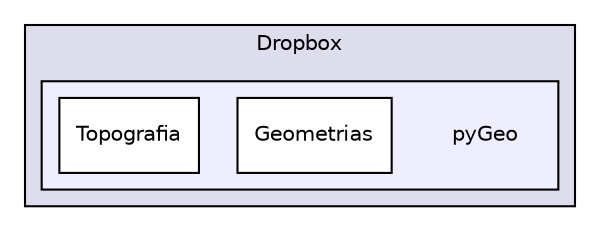 digraph "/home/toni/Dropbox/pyGeo" {
  compound=true
  node [ fontsize="10", fontname="Helvetica"];
  edge [ labelfontsize="10", labelfontname="Helvetica"];
  subgraph clusterdir_7eb09e58583f359e753ec9733cdd3f32 {
    graph [ bgcolor="#ddddee", pencolor="black", label="Dropbox" fontname="Helvetica", fontsize="10", URL="dir_7eb09e58583f359e753ec9733cdd3f32.html"]
  subgraph clusterdir_0734785625f6d91adae6835e38aa8da5 {
    graph [ bgcolor="#eeeeff", pencolor="black", label="" URL="dir_0734785625f6d91adae6835e38aa8da5.html"];
    dir_0734785625f6d91adae6835e38aa8da5 [shape=plaintext label="pyGeo"];
    dir_0cdfd5b776f63408fad74813cf250bef [shape=box label="Geometrias" color="black" fillcolor="white" style="filled" URL="dir_0cdfd5b776f63408fad74813cf250bef.html"];
    dir_15251017b11e736d85864dfcc810f037 [shape=box label="Topografia" color="black" fillcolor="white" style="filled" URL="dir_15251017b11e736d85864dfcc810f037.html"];
  }
  }
}
